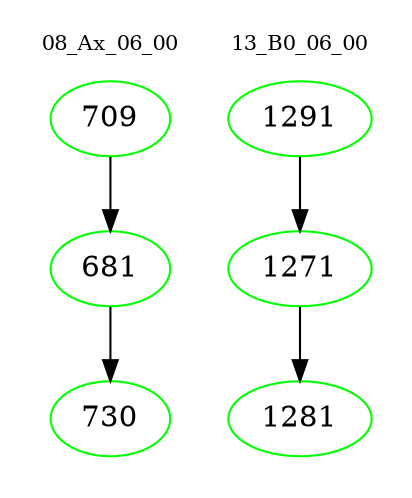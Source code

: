 digraph{
subgraph cluster_0 {
color = white
label = "08_Ax_06_00";
fontsize=10;
T0_709 [label="709", color="green"]
T0_709 -> T0_681 [color="black"]
T0_681 [label="681", color="green"]
T0_681 -> T0_730 [color="black"]
T0_730 [label="730", color="green"]
}
subgraph cluster_1 {
color = white
label = "13_B0_06_00";
fontsize=10;
T1_1291 [label="1291", color="green"]
T1_1291 -> T1_1271 [color="black"]
T1_1271 [label="1271", color="green"]
T1_1271 -> T1_1281 [color="black"]
T1_1281 [label="1281", color="green"]
}
}
